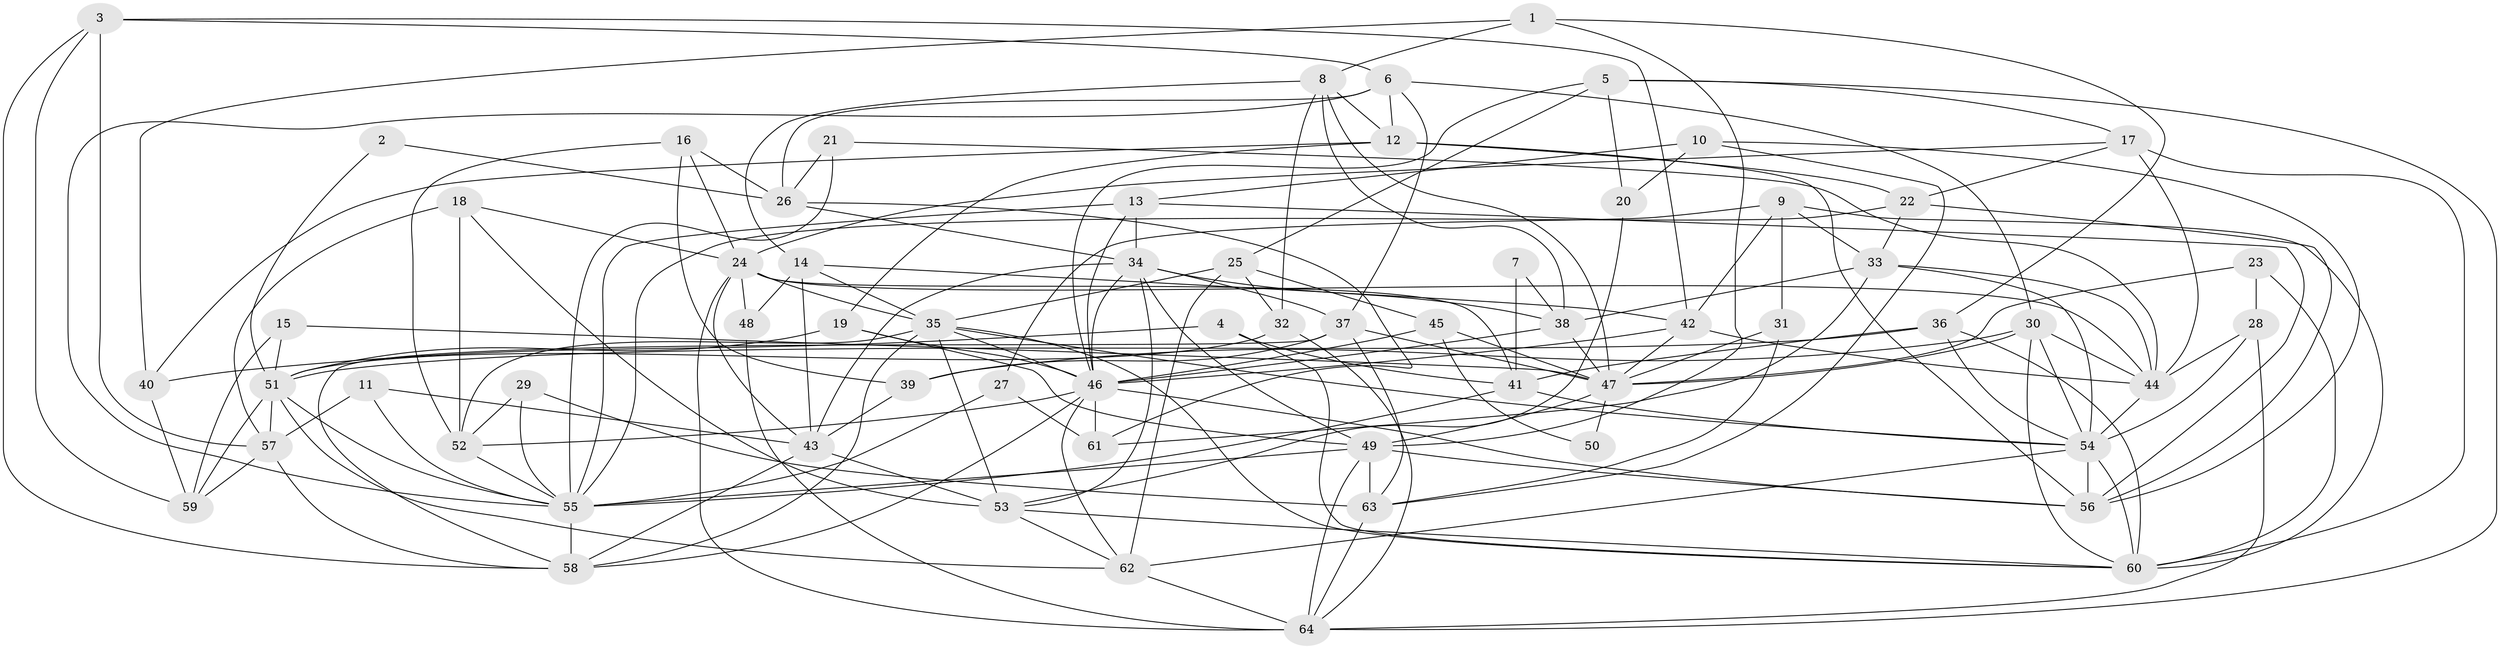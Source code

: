 // original degree distribution, {5: 0.171875, 6: 0.078125, 3: 0.2890625, 4: 0.3125, 2: 0.1015625, 7: 0.03125, 9: 0.0078125, 8: 0.0078125}
// Generated by graph-tools (version 1.1) at 2025/26/03/09/25 03:26:18]
// undirected, 64 vertices, 178 edges
graph export_dot {
graph [start="1"]
  node [color=gray90,style=filled];
  1;
  2;
  3;
  4;
  5;
  6;
  7;
  8;
  9;
  10;
  11;
  12;
  13;
  14;
  15;
  16;
  17;
  18;
  19;
  20;
  21;
  22;
  23;
  24;
  25;
  26;
  27;
  28;
  29;
  30;
  31;
  32;
  33;
  34;
  35;
  36;
  37;
  38;
  39;
  40;
  41;
  42;
  43;
  44;
  45;
  46;
  47;
  48;
  49;
  50;
  51;
  52;
  53;
  54;
  55;
  56;
  57;
  58;
  59;
  60;
  61;
  62;
  63;
  64;
  1 -- 8 [weight=1.0];
  1 -- 36 [weight=1.0];
  1 -- 40 [weight=1.0];
  1 -- 49 [weight=1.0];
  2 -- 26 [weight=1.0];
  2 -- 51 [weight=1.0];
  3 -- 6 [weight=1.0];
  3 -- 42 [weight=1.0];
  3 -- 57 [weight=1.0];
  3 -- 58 [weight=1.0];
  3 -- 59 [weight=1.0];
  4 -- 40 [weight=1.0];
  4 -- 41 [weight=1.0];
  4 -- 60 [weight=1.0];
  5 -- 17 [weight=1.0];
  5 -- 20 [weight=1.0];
  5 -- 25 [weight=1.0];
  5 -- 46 [weight=1.0];
  5 -- 64 [weight=1.0];
  6 -- 12 [weight=1.0];
  6 -- 26 [weight=1.0];
  6 -- 30 [weight=1.0];
  6 -- 37 [weight=1.0];
  6 -- 55 [weight=1.0];
  7 -- 38 [weight=1.0];
  7 -- 41 [weight=1.0];
  8 -- 12 [weight=1.0];
  8 -- 14 [weight=1.0];
  8 -- 32 [weight=1.0];
  8 -- 38 [weight=1.0];
  8 -- 47 [weight=1.0];
  9 -- 27 [weight=1.0];
  9 -- 31 [weight=1.0];
  9 -- 33 [weight=1.0];
  9 -- 42 [weight=1.0];
  9 -- 60 [weight=1.0];
  10 -- 13 [weight=1.0];
  10 -- 20 [weight=1.0];
  10 -- 56 [weight=2.0];
  10 -- 63 [weight=1.0];
  11 -- 43 [weight=1.0];
  11 -- 55 [weight=1.0];
  11 -- 57 [weight=1.0];
  12 -- 19 [weight=1.0];
  12 -- 22 [weight=1.0];
  12 -- 40 [weight=1.0];
  12 -- 56 [weight=1.0];
  13 -- 34 [weight=1.0];
  13 -- 46 [weight=1.0];
  13 -- 55 [weight=1.0];
  13 -- 56 [weight=1.0];
  14 -- 35 [weight=1.0];
  14 -- 42 [weight=1.0];
  14 -- 43 [weight=1.0];
  14 -- 48 [weight=1.0];
  15 -- 47 [weight=1.0];
  15 -- 51 [weight=1.0];
  15 -- 59 [weight=1.0];
  16 -- 24 [weight=1.0];
  16 -- 26 [weight=1.0];
  16 -- 39 [weight=1.0];
  16 -- 52 [weight=1.0];
  17 -- 22 [weight=1.0];
  17 -- 24 [weight=1.0];
  17 -- 44 [weight=1.0];
  17 -- 60 [weight=1.0];
  18 -- 24 [weight=1.0];
  18 -- 52 [weight=2.0];
  18 -- 53 [weight=1.0];
  18 -- 57 [weight=1.0];
  19 -- 46 [weight=1.0];
  19 -- 49 [weight=1.0];
  19 -- 51 [weight=1.0];
  20 -- 53 [weight=1.0];
  21 -- 26 [weight=1.0];
  21 -- 44 [weight=1.0];
  21 -- 55 [weight=1.0];
  22 -- 33 [weight=1.0];
  22 -- 55 [weight=1.0];
  22 -- 56 [weight=1.0];
  23 -- 28 [weight=1.0];
  23 -- 47 [weight=1.0];
  23 -- 60 [weight=1.0];
  24 -- 35 [weight=1.0];
  24 -- 41 [weight=1.0];
  24 -- 43 [weight=1.0];
  24 -- 44 [weight=1.0];
  24 -- 48 [weight=1.0];
  24 -- 64 [weight=1.0];
  25 -- 32 [weight=1.0];
  25 -- 35 [weight=1.0];
  25 -- 45 [weight=1.0];
  25 -- 62 [weight=1.0];
  26 -- 34 [weight=1.0];
  26 -- 61 [weight=1.0];
  27 -- 55 [weight=1.0];
  27 -- 61 [weight=1.0];
  28 -- 44 [weight=1.0];
  28 -- 54 [weight=1.0];
  28 -- 64 [weight=1.0];
  29 -- 52 [weight=1.0];
  29 -- 55 [weight=1.0];
  29 -- 63 [weight=1.0];
  30 -- 39 [weight=1.0];
  30 -- 44 [weight=1.0];
  30 -- 47 [weight=1.0];
  30 -- 54 [weight=2.0];
  30 -- 60 [weight=1.0];
  31 -- 47 [weight=1.0];
  31 -- 63 [weight=1.0];
  32 -- 51 [weight=1.0];
  32 -- 64 [weight=1.0];
  33 -- 38 [weight=2.0];
  33 -- 44 [weight=1.0];
  33 -- 54 [weight=1.0];
  33 -- 61 [weight=1.0];
  34 -- 37 [weight=1.0];
  34 -- 38 [weight=1.0];
  34 -- 43 [weight=1.0];
  34 -- 46 [weight=1.0];
  34 -- 49 [weight=2.0];
  34 -- 53 [weight=1.0];
  35 -- 46 [weight=1.0];
  35 -- 52 [weight=1.0];
  35 -- 53 [weight=1.0];
  35 -- 54 [weight=1.0];
  35 -- 58 [weight=1.0];
  35 -- 60 [weight=1.0];
  36 -- 41 [weight=1.0];
  36 -- 51 [weight=1.0];
  36 -- 54 [weight=1.0];
  36 -- 60 [weight=1.0];
  37 -- 39 [weight=1.0];
  37 -- 47 [weight=2.0];
  37 -- 58 [weight=1.0];
  37 -- 63 [weight=1.0];
  38 -- 46 [weight=1.0];
  38 -- 47 [weight=1.0];
  39 -- 43 [weight=1.0];
  40 -- 59 [weight=1.0];
  41 -- 54 [weight=1.0];
  41 -- 55 [weight=2.0];
  42 -- 44 [weight=1.0];
  42 -- 46 [weight=1.0];
  42 -- 47 [weight=1.0];
  43 -- 53 [weight=1.0];
  43 -- 58 [weight=1.0];
  44 -- 54 [weight=2.0];
  45 -- 46 [weight=1.0];
  45 -- 47 [weight=2.0];
  45 -- 50 [weight=1.0];
  46 -- 52 [weight=1.0];
  46 -- 56 [weight=2.0];
  46 -- 58 [weight=1.0];
  46 -- 61 [weight=2.0];
  46 -- 62 [weight=1.0];
  47 -- 49 [weight=1.0];
  47 -- 50 [weight=1.0];
  48 -- 64 [weight=1.0];
  49 -- 55 [weight=1.0];
  49 -- 56 [weight=1.0];
  49 -- 63 [weight=1.0];
  49 -- 64 [weight=1.0];
  51 -- 55 [weight=1.0];
  51 -- 57 [weight=1.0];
  51 -- 59 [weight=1.0];
  51 -- 62 [weight=1.0];
  52 -- 55 [weight=1.0];
  53 -- 60 [weight=1.0];
  53 -- 62 [weight=1.0];
  54 -- 56 [weight=1.0];
  54 -- 60 [weight=1.0];
  54 -- 62 [weight=1.0];
  55 -- 58 [weight=1.0];
  57 -- 58 [weight=1.0];
  57 -- 59 [weight=1.0];
  62 -- 64 [weight=1.0];
  63 -- 64 [weight=1.0];
}
